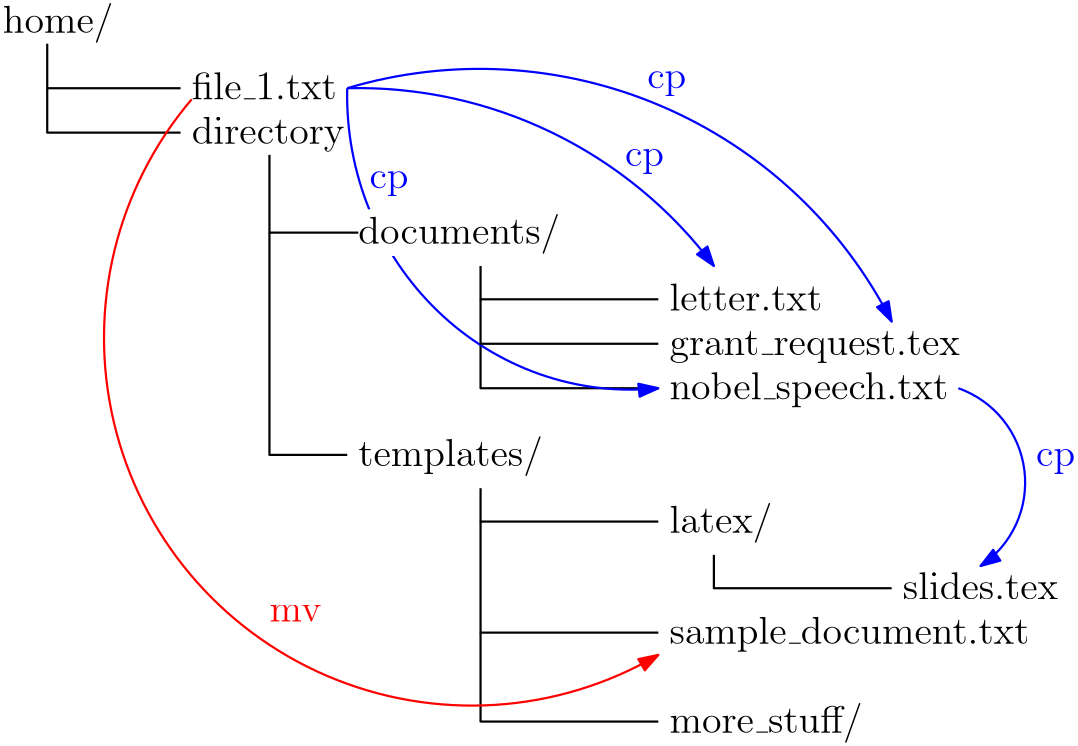 <?xml version="1.0"?>
<!DOCTYPE ipe SYSTEM "ipe.dtd">
<ipe version="70212" creator="Ipe 7.2.12">
<info created="D:20190906143726" modified="D:20190919142430"/>
<ipestyle name="basic">
<symbol name="arrow/arc(spx)">
<path stroke="sym-stroke" fill="sym-stroke" pen="sym-pen">
0 0 m
-1 0.333 l
-1 -0.333 l
h
</path>
</symbol>
<symbol name="arrow/farc(spx)">
<path stroke="sym-stroke" fill="white" pen="sym-pen">
0 0 m
-1 0.333 l
-1 -0.333 l
h
</path>
</symbol>
<symbol name="arrow/ptarc(spx)">
<path stroke="sym-stroke" fill="sym-stroke" pen="sym-pen">
0 0 m
-1 0.333 l
-0.8 0 l
-1 -0.333 l
h
</path>
</symbol>
<symbol name="arrow/fptarc(spx)">
<path stroke="sym-stroke" fill="white" pen="sym-pen">
0 0 m
-1 0.333 l
-0.8 0 l
-1 -0.333 l
h
</path>
</symbol>
<symbol name="mark/circle(sx)" transformations="translations">
<path fill="sym-stroke">
0.6 0 0 0.6 0 0 e
0.4 0 0 0.4 0 0 e
</path>
</symbol>
<symbol name="mark/disk(sx)" transformations="translations">
<path fill="sym-stroke">
0.6 0 0 0.6 0 0 e
</path>
</symbol>
<symbol name="mark/fdisk(sfx)" transformations="translations">
<group>
<path fill="sym-fill">
0.5 0 0 0.5 0 0 e
</path>
<path fill="sym-stroke" fillrule="eofill">
0.6 0 0 0.6 0 0 e
0.4 0 0 0.4 0 0 e
</path>
</group>
</symbol>
<symbol name="mark/box(sx)" transformations="translations">
<path fill="sym-stroke" fillrule="eofill">
-0.6 -0.6 m
0.6 -0.6 l
0.6 0.6 l
-0.6 0.6 l
h
-0.4 -0.4 m
0.4 -0.4 l
0.4 0.4 l
-0.4 0.4 l
h
</path>
</symbol>
<symbol name="mark/square(sx)" transformations="translations">
<path fill="sym-stroke">
-0.6 -0.6 m
0.6 -0.6 l
0.6 0.6 l
-0.6 0.6 l
h
</path>
</symbol>
<symbol name="mark/fsquare(sfx)" transformations="translations">
<group>
<path fill="sym-fill">
-0.5 -0.5 m
0.5 -0.5 l
0.5 0.5 l
-0.5 0.5 l
h
</path>
<path fill="sym-stroke" fillrule="eofill">
-0.6 -0.6 m
0.6 -0.6 l
0.6 0.6 l
-0.6 0.6 l
h
-0.4 -0.4 m
0.4 -0.4 l
0.4 0.4 l
-0.4 0.4 l
h
</path>
</group>
</symbol>
<symbol name="mark/cross(sx)" transformations="translations">
<group>
<path fill="sym-stroke">
-0.43 -0.57 m
0.57 0.43 l
0.43 0.57 l
-0.57 -0.43 l
h
</path>
<path fill="sym-stroke">
-0.43 0.57 m
0.57 -0.43 l
0.43 -0.57 l
-0.57 0.43 l
h
</path>
</group>
</symbol>
<symbol name="arrow/fnormal(spx)">
<path stroke="sym-stroke" fill="white" pen="sym-pen">
0 0 m
-1 0.333 l
-1 -0.333 l
h
</path>
</symbol>
<symbol name="arrow/pointed(spx)">
<path stroke="sym-stroke" fill="sym-stroke" pen="sym-pen">
0 0 m
-1 0.333 l
-0.8 0 l
-1 -0.333 l
h
</path>
</symbol>
<symbol name="arrow/fpointed(spx)">
<path stroke="sym-stroke" fill="white" pen="sym-pen">
0 0 m
-1 0.333 l
-0.8 0 l
-1 -0.333 l
h
</path>
</symbol>
<symbol name="arrow/linear(spx)">
<path stroke="sym-stroke" pen="sym-pen">
-1 0.333 m
0 0 l
-1 -0.333 l
</path>
</symbol>
<symbol name="arrow/fdouble(spx)">
<path stroke="sym-stroke" fill="white" pen="sym-pen">
0 0 m
-1 0.333 l
-1 -0.333 l
h
-1 0 m
-2 0.333 l
-2 -0.333 l
h
</path>
</symbol>
<symbol name="arrow/double(spx)">
<path stroke="sym-stroke" fill="sym-stroke" pen="sym-pen">
0 0 m
-1 0.333 l
-1 -0.333 l
h
-1 0 m
-2 0.333 l
-2 -0.333 l
h
</path>
</symbol>
<pen name="heavier" value="0.8"/>
<pen name="fat" value="1.2"/>
<pen name="ultrafat" value="2"/>
<symbolsize name="large" value="5"/>
<symbolsize name="small" value="2"/>
<symbolsize name="tiny" value="1.1"/>
<arrowsize name="large" value="10"/>
<arrowsize name="small" value="5"/>
<arrowsize name="tiny" value="3"/>
<color name="red" value="1 0 0"/>
<color name="green" value="0 1 0"/>
<color name="blue" value="0 0 1"/>
<color name="yellow" value="1 1 0"/>
<color name="orange" value="1 0.647 0"/>
<color name="gold" value="1 0.843 0"/>
<color name="purple" value="0.627 0.125 0.941"/>
<color name="gray" value="0.745"/>
<color name="brown" value="0.647 0.165 0.165"/>
<color name="navy" value="0 0 0.502"/>
<color name="pink" value="1 0.753 0.796"/>
<color name="seagreen" value="0.18 0.545 0.341"/>
<color name="turquoise" value="0.251 0.878 0.816"/>
<color name="violet" value="0.933 0.51 0.933"/>
<color name="darkblue" value="0 0 0.545"/>
<color name="darkcyan" value="0 0.545 0.545"/>
<color name="darkgray" value="0.663"/>
<color name="darkgreen" value="0 0.392 0"/>
<color name="darkmagenta" value="0.545 0 0.545"/>
<color name="darkorange" value="1 0.549 0"/>
<color name="darkred" value="0.545 0 0"/>
<color name="lightblue" value="0.678 0.847 0.902"/>
<color name="lightcyan" value="0.878 1 1"/>
<color name="lightgray" value="0.827"/>
<color name="lightgreen" value="0.565 0.933 0.565"/>
<color name="lightyellow" value="1 1 0.878"/>
<dashstyle name="dashed" value="[4] 0"/>
<dashstyle name="dotted" value="[1 3] 0"/>
<dashstyle name="dash dotted" value="[4 2 1 2] 0"/>
<dashstyle name="dash dot dotted" value="[4 2 1 2 1 2] 0"/>
<textsize name="large" value="\large"/>
<textsize name="small" value="\small"/>
<textsize name="tiny" value="\tiny"/>
<textsize name="Large" value="\Large"/>
<textsize name="LARGE" value="\LARGE"/>
<textsize name="huge" value="\huge"/>
<textsize name="Huge" value="\Huge"/>
<textsize name="footnote" value="\footnotesize"/>
<textstyle name="center" begin="\begin{center}" end="\end{center}"/>
<textstyle name="itemize" begin="\begin{itemize}" end="\end{itemize}"/>
<textstyle name="item" begin="\begin{itemize}\item{}" end="\end{itemize}"/>
<gridsize name="4 pts" value="4"/>
<gridsize name="8 pts (~3 mm)" value="8"/>
<gridsize name="16 pts (~6 mm)" value="16"/>
<gridsize name="32 pts (~12 mm)" value="32"/>
<gridsize name="10 pts (~3.5 mm)" value="10"/>
<gridsize name="20 pts (~7 mm)" value="20"/>
<gridsize name="14 pts (~5 mm)" value="14"/>
<gridsize name="28 pts (~10 mm)" value="28"/>
<gridsize name="56 pts (~20 mm)" value="56"/>
<anglesize name="90 deg" value="90"/>
<anglesize name="60 deg" value="60"/>
<anglesize name="45 deg" value="45"/>
<anglesize name="30 deg" value="30"/>
<anglesize name="22.5 deg" value="22.5"/>
<opacity name="10%" value="0.1"/>
<opacity name="30%" value="0.3"/>
<opacity name="50%" value="0.5"/>
<opacity name="75%" value="0.75"/>
<tiling name="falling" angle="-60" step="4" width="1"/>
<tiling name="rising" angle="30" step="4" width="1"/>
</ipestyle>
<page>
<layer name="alpha"/>
<view layers="alpha" active="alpha"/>
<path layer="alpha" matrix="1 0 0 1 60 -52" stroke="black" pen="heavier">
160 744 m
160 728 l
224 728 l
</path>
<path matrix="1 0 0 1.03846 0 -30.1538" stroke="blue" pen="heavier" arrow="normal/normal">
172 784 m
101.979 0 0 101.979 273.948 781.483 284 680 a
</path>
<path stroke="white" fill="white" pen="heavier">
176 740 m
176 724 l
248 724 l
248 740 l
h
</path>
<text matrix="1 0 0 1 -16 4" transformations="translations" pos="64 800" stroke="black" type="label" width="39.8" height="10.756" depth="3.59" valign="baseline" size="Large">home/</text>
<path matrix="1 0 0 1 0 -16" stroke="black" pen="heavier">
64 800 m
64 784 l
112 784 l
</path>
<text matrix="1 0 0 1 56 -56" transformations="translations" pos="120 784" stroke="black" type="label" width="72.655" height="10.756" depth="3.59" valign="baseline" size="Large">documents/</text>
<path matrix="1 0 0 1 60 -52" stroke="black" pen="heavier">
160 772 m
160 760 l
224 760 l
</path>
<text matrix="1 0 0 1 168 -80" transformations="translations" pos="120 784" stroke="black" type="label" width="55.018" height="9.963" depth="0" valign="baseline" size="Large">letter.txt</text>
<path matrix="1 0 0 1 60 -52" stroke="black" pen="heavier">
160 760 m
160 744 l
224 744 l
</path>
<text matrix="1 0 0 1 168 -96" transformations="translations" pos="120 784" stroke="black" type="label" width="104.636" height="8.824" depth="2.79" valign="baseline" size="Large">grant\_request.tex</text>
<text matrix="1 0 0 1 168 -112" transformations="translations" pos="120 784" stroke="black" type="label" width="100.343" height="9.962" depth="2.79" valign="baseline" size="Large">nobel\_speech.txt</text>
<path matrix="0.583333 0 0 0.833333 106.667 78.6667" stroke="black" pen="heavier">
64 784 m
64 688 l
112 688 l
</path>
<text matrix="1 0 0 1 56 -136" transformations="translations" pos="120 784" stroke="black" type="label" width="66.412" height="10.756" depth="3.59" valign="baseline" size="Large">templates/</text>
<path matrix="1 0 0 1 60 -36" stroke="black" pen="heavier">
160 676 m
160 664 l
224 664 l
</path>
<text matrix="1 0 0 1 168 -160" transformations="translations" pos="120 784" stroke="black" type="label" width="37.069" height="10.756" depth="3.59" valign="baseline" size="Large">latex/</text>
<path matrix="1 0 0 1 16 -36" stroke="black" pen="heavier">
288 652 m
288 640 l
352 640 l
</path>
<text matrix="1 0 0 1 12 -40" transformations="translations" pos="360 640" stroke="black" type="label" width="55.954" height="9.963" depth="0" valign="baseline" size="Large">slides.tex</text>
<path matrix="1 0 0 1 60 -36" stroke="black" pen="heavier">
160 664 m
160 624 l
224 624 l
</path>
<text matrix="1 0 0 1 56 -40" transformations="translations" pos="232 624" stroke="black" type="label" width="129.608" height="9.962" depth="2.79" valign="baseline" size="Large">sample\_document.txt</text>
<path matrix="1 0 0 2 60 -660" stroke="black" pen="heavier">
160 624 m
160 608 l
224 608 l
</path>
<text matrix="1 0 0 1 168 -232" transformations="translations" pos="120 784" stroke="black" type="label" width="69.518" height="10.756" depth="3.59" valign="baseline" size="Large">more\_stuff/</text>
<text matrix="1 0 0 1 -4 -20" transformations="translations" pos="120 784" stroke="black" type="label" width="55.018" height="9.962" depth="2.79" valign="baseline" size="Large">directory</text>
<path matrix="1 0 0 1 0 -12" stroke="black" pen="heavier">
144 772 m
144 744 l
176 744 l
</path>
<path stroke="black" pen="heavier">
64 800 m
64 784 l
112 784 l
</path>
<text matrix="1 0 0 1 -4 -4" transformations="translations" pos="120 784" stroke="black" type="label" width="52.271" height="9.963" depth="0" valign="baseline" size="Large">file\_1.txt</text>
<path stroke="blue" pen="heavier" arrow="normal/normal">
172 784 m
160.165 0 0 -160.165 175.882 623.882 304 720 a
</path>
<path stroke="blue" pen="heavier" arrow="normal/normal">
172 784 m
166.481 0 0 -166.481 219.634 624.479 368 700 a
</path>
<path stroke="blue" pen="heavier" arrow="normal/normal">
392 676 m
36.0555 0 0 -36.0555 380 642 400 612 a
</path>
<path stroke="red" pen="heavier" arrow="normal/normal">
116 780 m
132.449 0 0 132.449 216.891 694.189 284 580 a
</path>
<text transformations="translations" pos="144 592" stroke="red" type="label" width="18.73" height="6.177" depth="0" valign="baseline" size="Large">mv</text>
<text matrix="1 0 0 1 0 -4" transformations="translations" pos="280 788" stroke="blue" type="label" width="14.047" height="6.176" depth="2.79" valign="baseline" size="Large">cp</text>
<text matrix="1 0 0 1 -8 -32" transformations="translations" pos="280 788" stroke="blue" type="label" width="14.047" height="6.176" depth="2.79" valign="baseline" size="Large">cp</text>
<text matrix="1 0 0 1 -100 -40" transformations="translations" pos="280 788" stroke="blue" type="label" width="14.047" height="6.176" depth="2.79" valign="baseline" size="Large">cp</text>
<text matrix="1 0 0 1 140 -140" transformations="translations" pos="280 788" stroke="blue" type="label" width="14.047" height="6.176" depth="2.79" valign="baseline" size="Large">cp</text>
</page>
</ipe>
